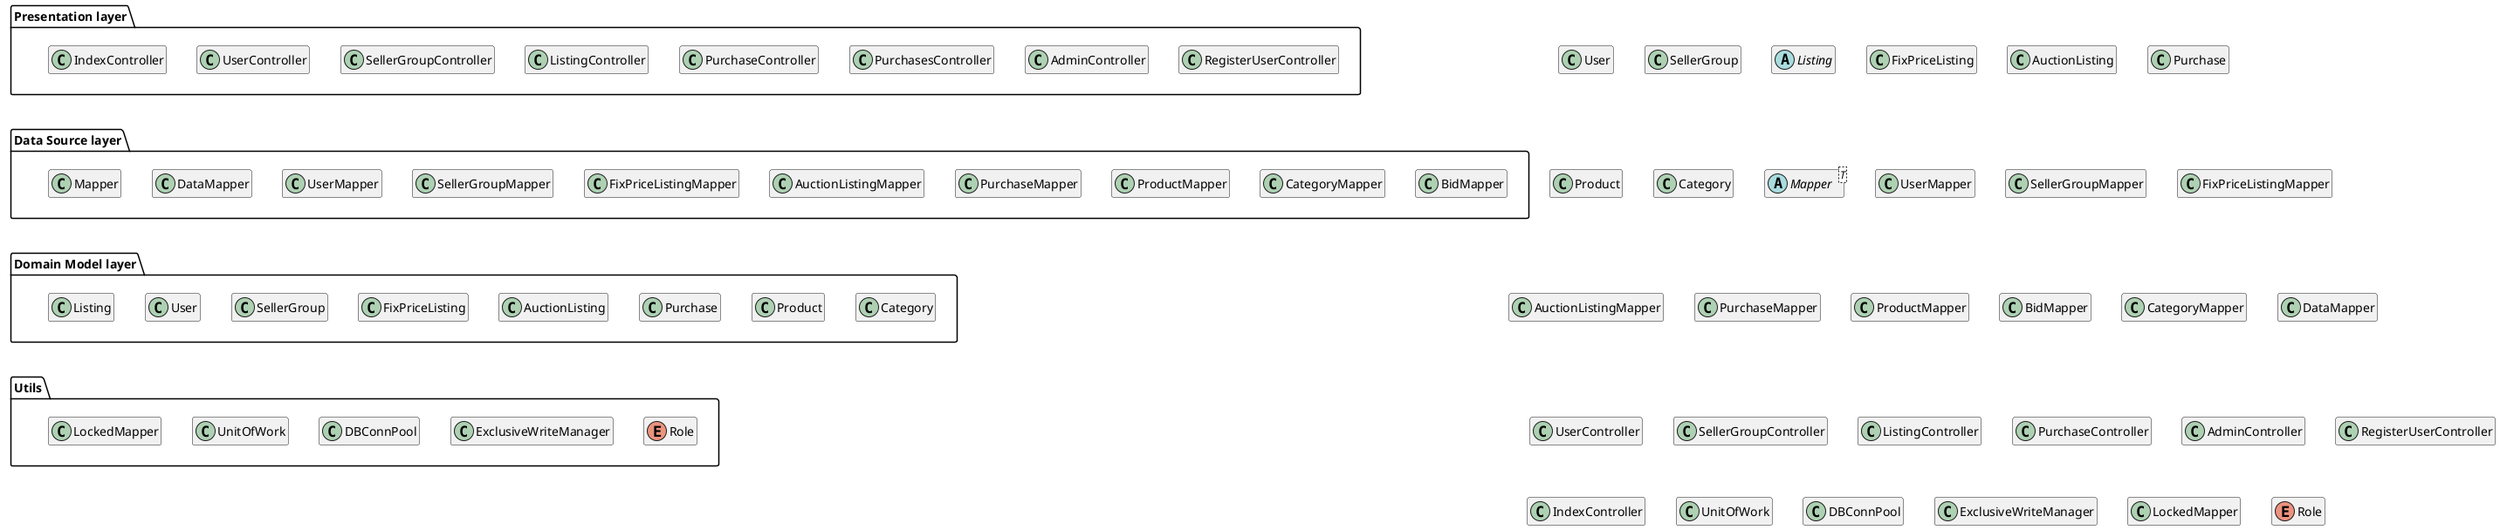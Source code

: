 @startuml

skinparam classAttributeIconSize 0
hide empty members

package "Domain Model layer" {
    class User
    class SellerGroup
    class FixPriceListing
    class AuctionListing
    class Purchase
    class Product
    class Category
    class Listing
    User -[hidden]> SellerGroup
    SellerGroup -[hidden]> FixPriceListing
    FixPriceListing -[hidden]> AuctionListing
    AuctionListing -[hidden]> Purchase
    Purchase -[hidden]> Product
    Product -[hidden]> Category


}

package "Data Source layer" {
    class UserMapper
    class SellerGroupMapper
    class FixPriceListingMapper
    class AuctionListingMapper
    class PurchaseMapper
    class ProductMapper
    class BidMapper
    class CategoryMapper
    class DataMapper
    class Mapper

    UserMapper -[hidden]> SellerGroupMapper
    SellerGroupMapper -[hidden]> FixPriceListingMapper
    FixPriceListingMapper -[hidden]> AuctionListingMapper
    AuctionListingMapper -[hidden]> PurchaseMapper
    PurchaseMapper -[hidden]> ProductMapper
    ProductMapper -[hidden]> CategoryMapper
    CategoryMapper -[hidden]> BidMapper
}

package "Presentation layer" {
    class UserController
    class SellerGroupController
    class ListingController
    class PurchaseController
    class PurchasesController
    class AdminController
    class RegisterUserController
    class IndexController

    AdminController -[hidden]> RegisterUserController
    UserController -[hidden]> SellerGroupController
    SellerGroupController -[hidden]> ListingController
    ListingController -[hidden]> PurchaseController
    PurchaseController -[hidden]> PurchasesController
}

"Presentation layer" -[hidden]-> "Data Source layer"
"Data Source layer" -[hidden]->  "Domain Model layer"

package "Utils" {
    class UnitOfWork
    class DBConnPool
    class ExclusiveWriteManager
    class LockedMapper
    enum Role

    DBConnPool -[hidden]> ExclusiveWriteManager
    ExclusiveWriteManager -[hidden]> Role
}

"Domain Model layer" -[hidden]-> "Utils"


class User {

}

class SellerGroup {

}

abstract class Listing{

}

class FixPriceListing {

}

class AuctionListing {

}

class Purchase {

}

class Product {

}

class Category {

}



abstract class Mapper<T> {

}

class UserMapper {

}

class SellerGroupMapper {

}

class FixPriceListingMapper {

}

class AuctionListingMapper {

}

class PurchaseMapper {

}

class ProductMapper {

}

class BidMapper{

}

class CategoryMapper {
}

class DataMapper{}


class UserController {

}

class SellerGroupController {

}


class ListingController {

}


class PurchaseController {

}

class AdminController {

}

class RegisterUserController {

}

class IndexController {

}


class UnitOfWork {
}

class DBConnPool {

}

class ExclusiveWriteManager {

}

class LockedMapper {

}

enum Role {

}

@enduml
